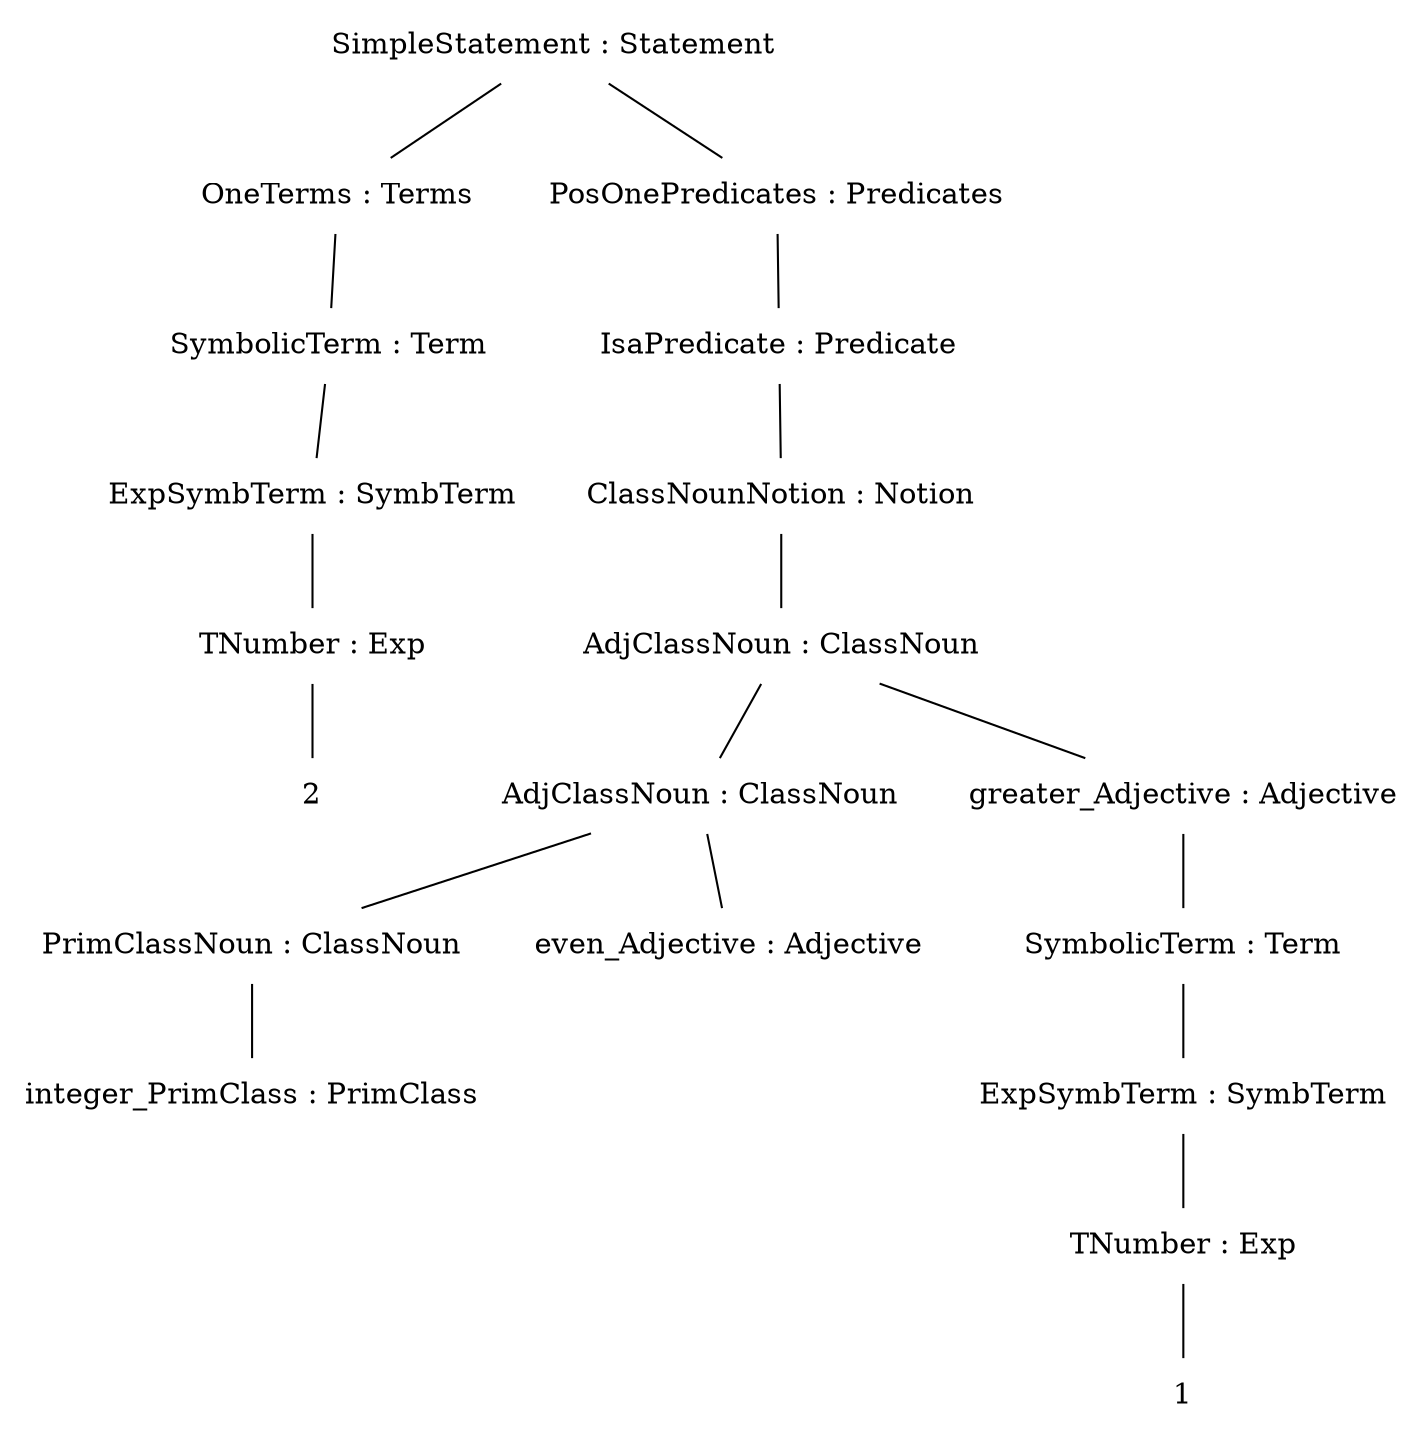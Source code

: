 graph {
n0[label = "SimpleStatement : Statement", style = "solid", shape = "plaintext"] ;
n0_0[label = "OneTerms : Terms", style = "solid", shape = "plaintext"] ;
n0 -- n0_0 [style = "solid"];
n0_0_0[label = "SymbolicTerm : Term", style = "solid", shape = "plaintext"] ;
n0_0 -- n0_0_0 [style = "solid"];
n0_0_0_0[label = "ExpSymbTerm : SymbTerm", style = "solid", shape = "plaintext"] ;
n0_0_0 -- n0_0_0_0 [style = "solid"];
n0_0_0_0_0[label = "TNumber : Exp", style = "solid", shape = "plaintext"] ;
n0_0_0_0 -- n0_0_0_0_0 [style = "solid"];
n0_0_0_0_0_0[label = "2", style = "solid", shape = "plaintext"] ;
n0_0_0_0_0 -- n0_0_0_0_0_0 [style = "solid"];
n1_0[label = "PosOnePredicates : Predicates", style = "solid", shape = "plaintext"] ;
n0 -- n1_0 [style = "solid"];
n0_1_0[label = "IsaPredicate : Predicate", style = "solid", shape = "plaintext"] ;
n1_0 -- n0_1_0 [style = "solid"];
n0_0_1_0[label = "ClassNounNotion : Notion", style = "solid", shape = "plaintext"] ;
n0_1_0 -- n0_0_1_0 [style = "solid"];
n0_0_0_1_0[label = "AdjClassNoun : ClassNoun", style = "solid", shape = "plaintext"] ;
n0_0_1_0 -- n0_0_0_1_0 [style = "solid"];
n0_0_0_0_1_0[label = "AdjClassNoun : ClassNoun", style = "solid", shape = "plaintext"] ;
n0_0_0_1_0 -- n0_0_0_0_1_0 [style = "solid"];
n0_0_0_0_0_1_0[label = "PrimClassNoun : ClassNoun", style = "solid", shape = "plaintext"] ;
n0_0_0_0_1_0 -- n0_0_0_0_0_1_0 [style = "solid"];
n0_0_0_0_0_0_1_0[label = "integer_PrimClass : PrimClass", style = "solid", shape = "plaintext"] ;
n0_0_0_0_0_1_0 -- n0_0_0_0_0_0_1_0 [style = "solid"];
n1_0_0_0_0_1_0[label = "even_Adjective : Adjective", style = "solid", shape = "plaintext"] ;
n0_0_0_0_1_0 -- n1_0_0_0_0_1_0 [style = "solid"];
n1_0_0_0_1_0[label = "greater_Adjective : Adjective", style = "solid", shape = "plaintext"] ;
n0_0_0_1_0 -- n1_0_0_0_1_0 [style = "solid"];
n0_1_0_0_0_1_0[label = "SymbolicTerm : Term", style = "solid", shape = "plaintext"] ;
n1_0_0_0_1_0 -- n0_1_0_0_0_1_0 [style = "solid"];
n0_0_1_0_0_0_1_0[label = "ExpSymbTerm : SymbTerm", style = "solid", shape = "plaintext"] ;
n0_1_0_0_0_1_0 -- n0_0_1_0_0_0_1_0 [style = "solid"];
n0_0_0_1_0_0_0_1_0[label = "TNumber : Exp", style = "solid", shape = "plaintext"] ;
n0_0_1_0_0_0_1_0 -- n0_0_0_1_0_0_0_1_0 [style = "solid"];
n0_0_0_0_1_0_0_0_1_0[label = "1", style = "solid", shape = "plaintext"] ;
n0_0_0_1_0_0_0_1_0 -- n0_0_0_0_1_0_0_0_1_0 [style = "solid"];
}